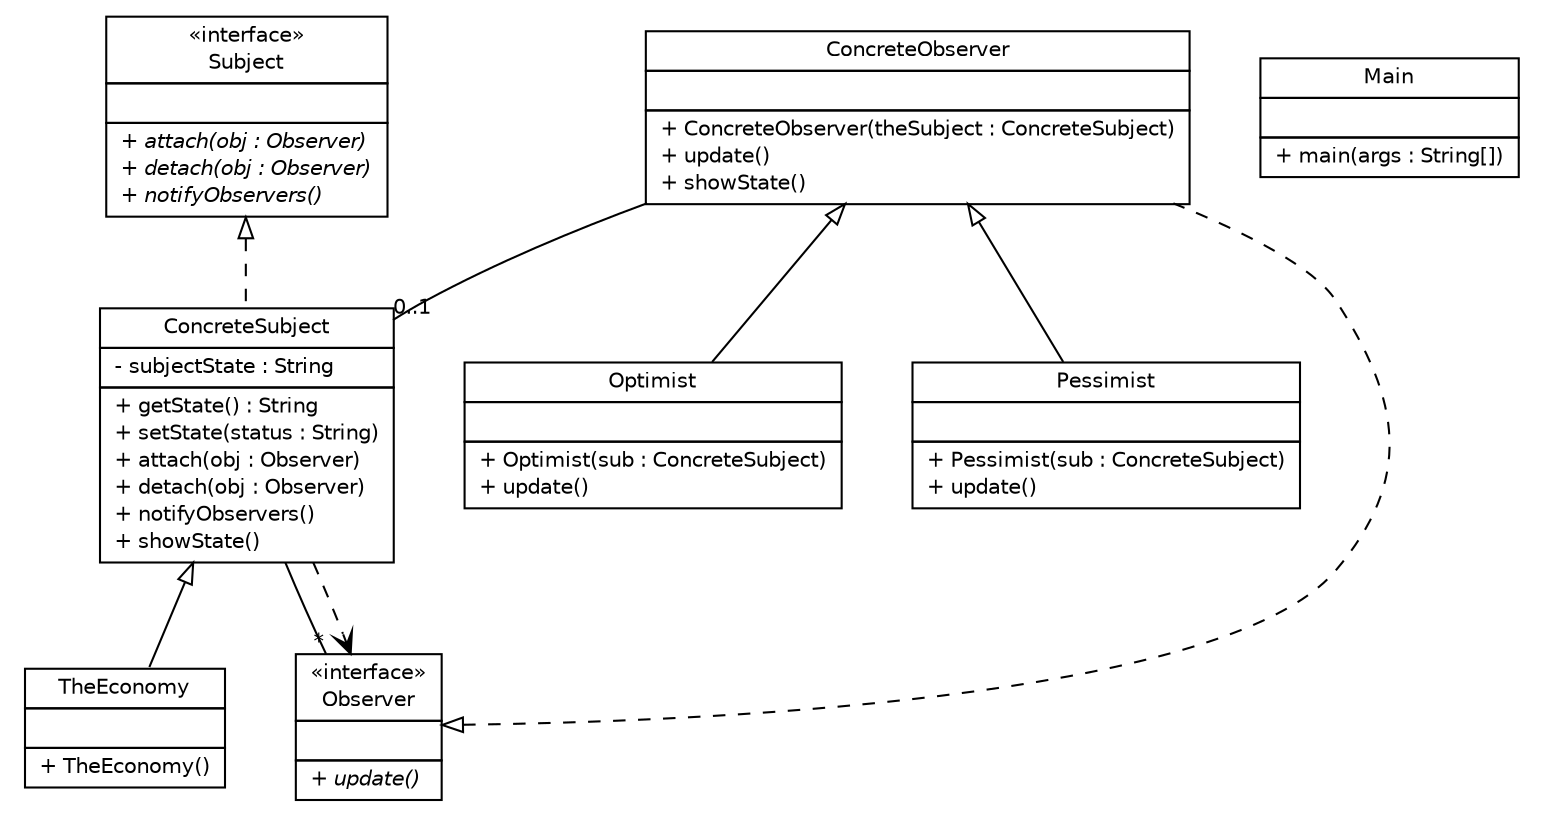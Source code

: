 #!/usr/local/bin/dot
#
# Class diagram 
# Generated by UMLGraph version R5_7_2-23-gd0ede4 (http://www.spinellis.gr/umlgraph/)
#

digraph G {
	edge [fontname="Helvetica",fontsize=10,labelfontname="Helvetica",labelfontsize=10];
	node [fontname="Helvetica",fontsize=10,shape=plaintext];
	nodesep=0.25;
	ranksep=0.5;
	// ConcreteObserver
	c0 [label=<<table title="ConcreteObserver" border="0" cellborder="1" cellspacing="0" cellpadding="2" port="p">
		<tr><td><table border="0" cellspacing="0" cellpadding="1">
<tr><td align="center" balign="center"> ConcreteObserver </td></tr>
		</table></td></tr>
		<tr><td><table border="0" cellspacing="0" cellpadding="1">
<tr><td align="left" balign="left">  </td></tr>
		</table></td></tr>
		<tr><td><table border="0" cellspacing="0" cellpadding="1">
<tr><td align="left" balign="left"> + ConcreteObserver(theSubject : ConcreteSubject) </td></tr>
<tr><td align="left" balign="left"> + update() </td></tr>
<tr><td align="left" balign="left"> + showState() </td></tr>
		</table></td></tr>
		</table>>, URL="null", fontname="Helvetica", fontcolor="black", fontsize=10.0];
	// ConcreteSubject
	c1 [label=<<table title="ConcreteSubject" border="0" cellborder="1" cellspacing="0" cellpadding="2" port="p">
		<tr><td><table border="0" cellspacing="0" cellpadding="1">
<tr><td align="center" balign="center"> ConcreteSubject </td></tr>
		</table></td></tr>
		<tr><td><table border="0" cellspacing="0" cellpadding="1">
<tr><td align="left" balign="left"> - subjectState : String </td></tr>
		</table></td></tr>
		<tr><td><table border="0" cellspacing="0" cellpadding="1">
<tr><td align="left" balign="left"> + getState() : String </td></tr>
<tr><td align="left" balign="left"> + setState(status : String) </td></tr>
<tr><td align="left" balign="left"> + attach(obj : Observer) </td></tr>
<tr><td align="left" balign="left"> + detach(obj : Observer) </td></tr>
<tr><td align="left" balign="left"> + notifyObservers() </td></tr>
<tr><td align="left" balign="left"> + showState() </td></tr>
		</table></td></tr>
		</table>>, URL="null", fontname="Helvetica", fontcolor="black", fontsize=10.0];
	// Main
	c2 [label=<<table title="Main" border="0" cellborder="1" cellspacing="0" cellpadding="2" port="p">
		<tr><td><table border="0" cellspacing="0" cellpadding="1">
<tr><td align="center" balign="center"> Main </td></tr>
		</table></td></tr>
		<tr><td><table border="0" cellspacing="0" cellpadding="1">
<tr><td align="left" balign="left">  </td></tr>
		</table></td></tr>
		<tr><td><table border="0" cellspacing="0" cellpadding="1">
<tr><td align="left" balign="left"> + main(args : String[]) </td></tr>
		</table></td></tr>
		</table>>, URL="null", fontname="Helvetica", fontcolor="black", fontsize=10.0];
	// Observer
	c3 [label=<<table title="Observer" border="0" cellborder="1" cellspacing="0" cellpadding="2" port="p">
		<tr><td><table border="0" cellspacing="0" cellpadding="1">
<tr><td align="center" balign="center"> &#171;interface&#187; </td></tr>
<tr><td align="center" balign="center"> Observer </td></tr>
		</table></td></tr>
		<tr><td><table border="0" cellspacing="0" cellpadding="1">
<tr><td align="left" balign="left">  </td></tr>
		</table></td></tr>
		<tr><td><table border="0" cellspacing="0" cellpadding="1">
<tr><td align="left" balign="left"><font face="Helvetica-Oblique" point-size="10.0"> + update() </font></td></tr>
		</table></td></tr>
		</table>>, URL="null", fontname="Helvetica", fontcolor="black", fontsize=10.0];
	// Optimist
	c4 [label=<<table title="Optimist" border="0" cellborder="1" cellspacing="0" cellpadding="2" port="p">
		<tr><td><table border="0" cellspacing="0" cellpadding="1">
<tr><td align="center" balign="center"> Optimist </td></tr>
		</table></td></tr>
		<tr><td><table border="0" cellspacing="0" cellpadding="1">
<tr><td align="left" balign="left">  </td></tr>
		</table></td></tr>
		<tr><td><table border="0" cellspacing="0" cellpadding="1">
<tr><td align="left" balign="left"> + Optimist(sub : ConcreteSubject) </td></tr>
<tr><td align="left" balign="left"> + update() </td></tr>
		</table></td></tr>
		</table>>, URL="null", fontname="Helvetica", fontcolor="black", fontsize=10.0];
	// Pessimist
	c5 [label=<<table title="Pessimist" border="0" cellborder="1" cellspacing="0" cellpadding="2" port="p">
		<tr><td><table border="0" cellspacing="0" cellpadding="1">
<tr><td align="center" balign="center"> Pessimist </td></tr>
		</table></td></tr>
		<tr><td><table border="0" cellspacing="0" cellpadding="1">
<tr><td align="left" balign="left">  </td></tr>
		</table></td></tr>
		<tr><td><table border="0" cellspacing="0" cellpadding="1">
<tr><td align="left" balign="left"> + Pessimist(sub : ConcreteSubject) </td></tr>
<tr><td align="left" balign="left"> + update() </td></tr>
		</table></td></tr>
		</table>>, URL="null", fontname="Helvetica", fontcolor="black", fontsize=10.0];
	// Subject
	c6 [label=<<table title="Subject" border="0" cellborder="1" cellspacing="0" cellpadding="2" port="p">
		<tr><td><table border="0" cellspacing="0" cellpadding="1">
<tr><td align="center" balign="center"> &#171;interface&#187; </td></tr>
<tr><td align="center" balign="center"> Subject </td></tr>
		</table></td></tr>
		<tr><td><table border="0" cellspacing="0" cellpadding="1">
<tr><td align="left" balign="left">  </td></tr>
		</table></td></tr>
		<tr><td><table border="0" cellspacing="0" cellpadding="1">
<tr><td align="left" balign="left"><font face="Helvetica-Oblique" point-size="10.0"> + attach(obj : Observer) </font></td></tr>
<tr><td align="left" balign="left"><font face="Helvetica-Oblique" point-size="10.0"> + detach(obj : Observer) </font></td></tr>
<tr><td align="left" balign="left"><font face="Helvetica-Oblique" point-size="10.0"> + notifyObservers() </font></td></tr>
		</table></td></tr>
		</table>>, URL="null", fontname="Helvetica", fontcolor="black", fontsize=10.0];
	// TheEconomy
	c7 [label=<<table title="TheEconomy" border="0" cellborder="1" cellspacing="0" cellpadding="2" port="p">
		<tr><td><table border="0" cellspacing="0" cellpadding="1">
<tr><td align="center" balign="center"> TheEconomy </td></tr>
		</table></td></tr>
		<tr><td><table border="0" cellspacing="0" cellpadding="1">
<tr><td align="left" balign="left">  </td></tr>
		</table></td></tr>
		<tr><td><table border="0" cellspacing="0" cellpadding="1">
<tr><td align="left" balign="left"> + TheEconomy() </td></tr>
		</table></td></tr>
		</table>>, URL="null", fontname="Helvetica", fontcolor="black", fontsize=10.0];
	//ConcreteObserver implements Observer
	c3:p -> c0:p [dir=back,arrowtail=empty,style=dashed];
	// ConcreteObserver ASSOC ConcreteSubject
	c0:p -> c1:p [taillabel="", label="", headlabel="0..1", fontname="Helvetica", fontcolor="black", fontsize=10.0, color="black", arrowhead=none];
	//ConcreteSubject implements Subject
	c6:p -> c1:p [dir=back,arrowtail=empty,style=dashed];
	// ConcreteSubject ASSOC Observer
	c1:p -> c3:p [taillabel="", label="", headlabel="*", fontname="Helvetica", fontcolor="black", fontsize=10.0, color="black", arrowhead=none];
	// ConcreteSubject DEPEND Observer
	c1:p -> c3:p [taillabel="", label="", headlabel="", fontname="Helvetica", fontcolor="black", fontsize=10.0, color="black", arrowhead=open, style=dashed];
	//Optimist extends ConcreteObserver
	c0:p -> c4:p [dir=back,arrowtail=empty];
	//Pessimist extends ConcreteObserver
	c0:p -> c5:p [dir=back,arrowtail=empty];
	//TheEconomy extends ConcreteSubject
	c1:p -> c7:p [dir=back,arrowtail=empty];
}

